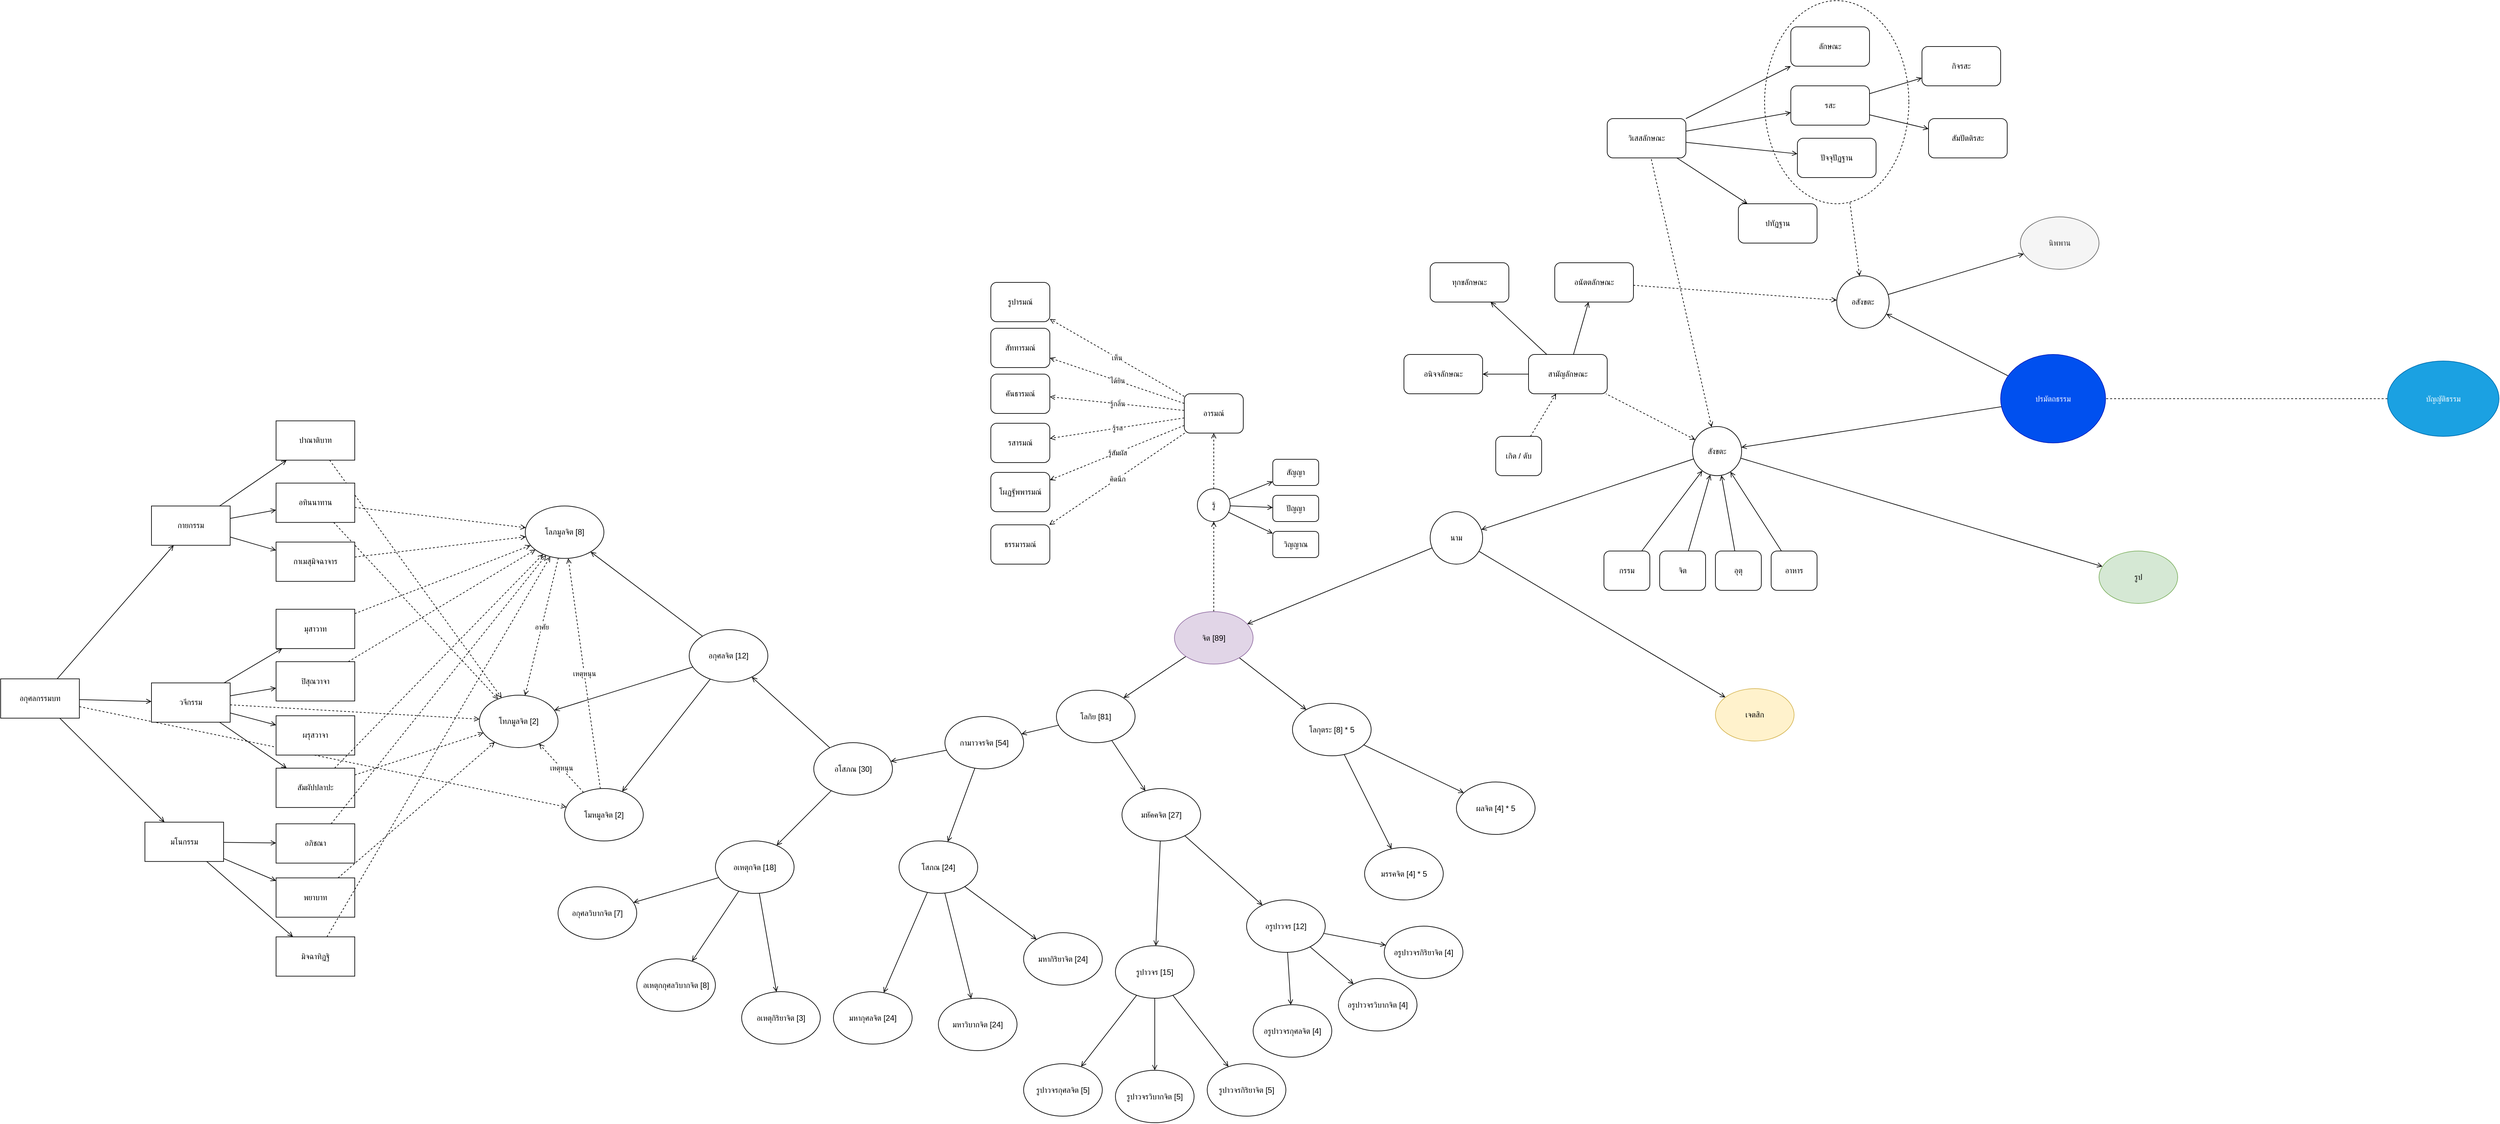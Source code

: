 <mxfile version="16.2.6" type="github">
  <diagram id="NXEd3F06SdvpRlzZAtwD" name="Page-1">
    <mxGraphModel dx="4598" dy="1574" grid="1" gridSize="10" guides="1" tooltips="1" connect="1" arrows="1" fold="1" page="1" pageScale="1" pageWidth="1100" pageHeight="850" math="0" shadow="0">
      <root>
        <mxCell id="0" />
        <mxCell id="1" parent="0" />
        <mxCell id="BVzkEmnIKLTDEYWlBooW-53" style="rounded=0;orthogonalLoop=1;jettySize=auto;html=1;startArrow=none;startFill=0;endArrow=open;endFill=0;" parent="1" source="BVzkEmnIKLTDEYWlBooW-47" target="BVzkEmnIKLTDEYWlBooW-87" edge="1">
          <mxGeometry relative="1" as="geometry" />
        </mxCell>
        <mxCell id="BVzkEmnIKLTDEYWlBooW-57" style="edgeStyle=none;rounded=0;orthogonalLoop=1;jettySize=auto;html=1;startArrow=none;startFill=0;endArrow=open;endFill=0;" parent="1" source="BVzkEmnIKLTDEYWlBooW-47" target="BVzkEmnIKLTDEYWlBooW-95" edge="1">
          <mxGeometry relative="1" as="geometry" />
        </mxCell>
        <mxCell id="BVzkEmnIKLTDEYWlBooW-47" value="ปรมัตถธรรม" style="ellipse;whiteSpace=wrap;html=1;fillColor=#0050ef;fontColor=#ffffff;strokeColor=#001DBC;" parent="1" vertex="1">
          <mxGeometry x="780" y="350" width="160" height="135" as="geometry" />
        </mxCell>
        <mxCell id="BVzkEmnIKLTDEYWlBooW-49" style="rounded=0;orthogonalLoop=1;jettySize=auto;html=1;startArrow=none;startFill=0;endArrow=none;endFill=0;dashed=1;" parent="1" source="BVzkEmnIKLTDEYWlBooW-48" target="BVzkEmnIKLTDEYWlBooW-47" edge="1">
          <mxGeometry relative="1" as="geometry" />
        </mxCell>
        <mxCell id="BVzkEmnIKLTDEYWlBooW-48" value="&lt;span&gt;บัญญัติธรรม&lt;/span&gt;" style="ellipse;whiteSpace=wrap;html=1;fillColor=#1ba1e2;fontColor=#ffffff;strokeColor=#006EAF;" parent="1" vertex="1">
          <mxGeometry x="1370" y="360" width="170" height="115" as="geometry" />
        </mxCell>
        <mxCell id="BVzkEmnIKLTDEYWlBooW-70" style="edgeStyle=none;rounded=0;orthogonalLoop=1;jettySize=auto;html=1;startArrow=open;startFill=0;endArrow=none;endFill=0;" parent="1" source="BVzkEmnIKLTDEYWlBooW-98" target="BVzkEmnIKLTDEYWlBooW-87" edge="1">
          <mxGeometry relative="1" as="geometry" />
        </mxCell>
        <mxCell id="BVzkEmnIKLTDEYWlBooW-103" style="edgeStyle=none;rounded=0;orthogonalLoop=1;jettySize=auto;html=1;startArrow=none;startFill=0;endArrow=open;endFill=0;" parent="1" source="BVzkEmnIKLTDEYWlBooW-50" target="BVzkEmnIKLTDEYWlBooW-101" edge="1">
          <mxGeometry relative="1" as="geometry" />
        </mxCell>
        <mxCell id="BVzkEmnIKLTDEYWlBooW-104" style="edgeStyle=none;rounded=0;orthogonalLoop=1;jettySize=auto;html=1;startArrow=none;startFill=0;endArrow=open;endFill=0;" parent="1" source="BVzkEmnIKLTDEYWlBooW-50" target="BVzkEmnIKLTDEYWlBooW-102" edge="1">
          <mxGeometry relative="1" as="geometry" />
        </mxCell>
        <mxCell id="BVzkEmnIKLTDEYWlBooW-166" value="" style="edgeStyle=none;rounded=0;orthogonalLoop=1;jettySize=auto;html=1;dashed=1;startArrow=none;startFill=0;endArrow=open;endFill=0;" parent="1" source="BVzkEmnIKLTDEYWlBooW-50" target="BVzkEmnIKLTDEYWlBooW-184" edge="1">
          <mxGeometry relative="1" as="geometry" />
        </mxCell>
        <mxCell id="BVzkEmnIKLTDEYWlBooW-50" value="จิต [89]" style="ellipse;whiteSpace=wrap;html=1;fillColor=#e1d5e7;strokeColor=#9673a6;" parent="1" vertex="1">
          <mxGeometry x="-480" y="742.55" width="120" height="80" as="geometry" />
        </mxCell>
        <mxCell id="BVzkEmnIKLTDEYWlBooW-71" style="edgeStyle=none;rounded=0;orthogonalLoop=1;jettySize=auto;html=1;startArrow=open;startFill=0;endArrow=none;endFill=0;" parent="1" source="BVzkEmnIKLTDEYWlBooW-51" target="BVzkEmnIKLTDEYWlBooW-98" edge="1">
          <mxGeometry relative="1" as="geometry" />
        </mxCell>
        <mxCell id="BVzkEmnIKLTDEYWlBooW-51" value="เจตสิก" style="ellipse;whiteSpace=wrap;html=1;fillColor=#fff2cc;strokeColor=#d6b656;" parent="1" vertex="1">
          <mxGeometry x="345" y="860" width="120" height="80" as="geometry" />
        </mxCell>
        <mxCell id="BVzkEmnIKLTDEYWlBooW-72" style="edgeStyle=none;rounded=0;orthogonalLoop=1;jettySize=auto;html=1;startArrow=open;startFill=0;endArrow=none;endFill=0;" parent="1" source="BVzkEmnIKLTDEYWlBooW-52" target="BVzkEmnIKLTDEYWlBooW-87" edge="1">
          <mxGeometry relative="1" as="geometry" />
        </mxCell>
        <mxCell id="BVzkEmnIKLTDEYWlBooW-52" value="รูป" style="ellipse;whiteSpace=wrap;html=1;fillColor=#d5e8d4;strokeColor=#82b366;" parent="1" vertex="1">
          <mxGeometry x="930" y="650" width="120" height="80" as="geometry" />
        </mxCell>
        <mxCell id="BVzkEmnIKLTDEYWlBooW-94" style="edgeStyle=none;rounded=0;orthogonalLoop=1;jettySize=auto;html=1;startArrow=open;startFill=0;endArrow=none;endFill=0;" parent="1" source="BVzkEmnIKLTDEYWlBooW-56" target="BVzkEmnIKLTDEYWlBooW-95" edge="1">
          <mxGeometry relative="1" as="geometry" />
        </mxCell>
        <mxCell id="BVzkEmnIKLTDEYWlBooW-56" value="นิพพาน" style="ellipse;whiteSpace=wrap;html=1;fillColor=#f5f5f5;fontColor=#333333;strokeColor=#666666;" parent="1" vertex="1">
          <mxGeometry x="810" y="140" width="120" height="80" as="geometry" />
        </mxCell>
        <mxCell id="BVzkEmnIKLTDEYWlBooW-62" style="edgeStyle=none;rounded=0;orthogonalLoop=1;jettySize=auto;html=1;startArrow=none;startFill=0;endArrow=open;endFill=0;" parent="1" source="BVzkEmnIKLTDEYWlBooW-58" target="BVzkEmnIKLTDEYWlBooW-60" edge="1">
          <mxGeometry relative="1" as="geometry" />
        </mxCell>
        <mxCell id="BVzkEmnIKLTDEYWlBooW-63" style="edgeStyle=none;rounded=0;orthogonalLoop=1;jettySize=auto;html=1;startArrow=none;startFill=0;endArrow=open;endFill=0;" parent="1" source="BVzkEmnIKLTDEYWlBooW-58" target="BVzkEmnIKLTDEYWlBooW-59" edge="1">
          <mxGeometry relative="1" as="geometry" />
        </mxCell>
        <mxCell id="BVzkEmnIKLTDEYWlBooW-64" style="edgeStyle=none;rounded=0;orthogonalLoop=1;jettySize=auto;html=1;startArrow=none;startFill=0;endArrow=open;endFill=0;" parent="1" source="BVzkEmnIKLTDEYWlBooW-58" target="BVzkEmnIKLTDEYWlBooW-61" edge="1">
          <mxGeometry relative="1" as="geometry" />
        </mxCell>
        <mxCell id="BVzkEmnIKLTDEYWlBooW-58" value="สามัญลักษณะ" style="rounded=1;whiteSpace=wrap;html=1;" parent="1" vertex="1">
          <mxGeometry x="60" y="350" width="120" height="60" as="geometry" />
        </mxCell>
        <mxCell id="BVzkEmnIKLTDEYWlBooW-59" value="อนิจจลักษณะ" style="rounded=1;whiteSpace=wrap;html=1;" parent="1" vertex="1">
          <mxGeometry x="-130" y="350" width="120" height="60" as="geometry" />
        </mxCell>
        <mxCell id="BVzkEmnIKLTDEYWlBooW-60" value="ทุกขลักษณะ" style="rounded=1;whiteSpace=wrap;html=1;" parent="1" vertex="1">
          <mxGeometry x="-90" y="210" width="120" height="60" as="geometry" />
        </mxCell>
        <mxCell id="BVzkEmnIKLTDEYWlBooW-61" value="อนัตตลักษณะ" style="rounded=1;whiteSpace=wrap;html=1;" parent="1" vertex="1">
          <mxGeometry x="100" y="210" width="120" height="60" as="geometry" />
        </mxCell>
        <mxCell id="BVzkEmnIKLTDEYWlBooW-76" style="edgeStyle=none;rounded=0;orthogonalLoop=1;jettySize=auto;html=1;startArrow=none;startFill=0;endArrow=open;endFill=0;" parent="1" source="BVzkEmnIKLTDEYWlBooW-74" target="BVzkEmnIKLTDEYWlBooW-75" edge="1">
          <mxGeometry relative="1" as="geometry" />
        </mxCell>
        <mxCell id="BVzkEmnIKLTDEYWlBooW-78" style="edgeStyle=none;rounded=0;orthogonalLoop=1;jettySize=auto;html=1;startArrow=none;startFill=0;endArrow=open;endFill=0;" parent="1" source="BVzkEmnIKLTDEYWlBooW-74" target="BVzkEmnIKLTDEYWlBooW-77" edge="1">
          <mxGeometry relative="1" as="geometry" />
        </mxCell>
        <mxCell id="BVzkEmnIKLTDEYWlBooW-84" style="edgeStyle=none;rounded=0;orthogonalLoop=1;jettySize=auto;html=1;startArrow=none;startFill=0;endArrow=open;endFill=0;" parent="1" source="BVzkEmnIKLTDEYWlBooW-74" target="BVzkEmnIKLTDEYWlBooW-83" edge="1">
          <mxGeometry relative="1" as="geometry" />
        </mxCell>
        <mxCell id="BVzkEmnIKLTDEYWlBooW-86" style="edgeStyle=none;rounded=0;orthogonalLoop=1;jettySize=auto;html=1;startArrow=none;startFill=0;endArrow=open;endFill=0;" parent="1" source="BVzkEmnIKLTDEYWlBooW-74" target="BVzkEmnIKLTDEYWlBooW-85" edge="1">
          <mxGeometry relative="1" as="geometry" />
        </mxCell>
        <mxCell id="BVzkEmnIKLTDEYWlBooW-74" value="วิเสสลักษณะ" style="rounded=1;whiteSpace=wrap;html=1;" parent="1" vertex="1">
          <mxGeometry x="180" y="-10" width="120" height="60" as="geometry" />
        </mxCell>
        <mxCell id="BVzkEmnIKLTDEYWlBooW-75" value="ลักษณะ" style="rounded=1;whiteSpace=wrap;html=1;" parent="1" vertex="1">
          <mxGeometry x="460" y="-150" width="120" height="60" as="geometry" />
        </mxCell>
        <mxCell id="BVzkEmnIKLTDEYWlBooW-80" style="edgeStyle=none;rounded=0;orthogonalLoop=1;jettySize=auto;html=1;startArrow=none;startFill=0;endArrow=open;endFill=0;" parent="1" source="BVzkEmnIKLTDEYWlBooW-77" target="BVzkEmnIKLTDEYWlBooW-79" edge="1">
          <mxGeometry relative="1" as="geometry" />
        </mxCell>
        <mxCell id="BVzkEmnIKLTDEYWlBooW-82" style="edgeStyle=none;rounded=0;orthogonalLoop=1;jettySize=auto;html=1;startArrow=none;startFill=0;endArrow=open;endFill=0;" parent="1" source="BVzkEmnIKLTDEYWlBooW-77" target="BVzkEmnIKLTDEYWlBooW-81" edge="1">
          <mxGeometry relative="1" as="geometry" />
        </mxCell>
        <mxCell id="BVzkEmnIKLTDEYWlBooW-77" value="รสะ" style="rounded=1;whiteSpace=wrap;html=1;" parent="1" vertex="1">
          <mxGeometry x="460" y="-60" width="120" height="60" as="geometry" />
        </mxCell>
        <mxCell id="BVzkEmnIKLTDEYWlBooW-79" value="กิจรสะ" style="rounded=1;whiteSpace=wrap;html=1;" parent="1" vertex="1">
          <mxGeometry x="660" y="-120" width="120" height="60" as="geometry" />
        </mxCell>
        <mxCell id="BVzkEmnIKLTDEYWlBooW-81" value="สัมปัตติรสะ" style="rounded=1;whiteSpace=wrap;html=1;" parent="1" vertex="1">
          <mxGeometry x="670" y="-10" width="120" height="60" as="geometry" />
        </mxCell>
        <mxCell id="BVzkEmnIKLTDEYWlBooW-83" value="ปัจจุปัฏฐาน" style="rounded=1;whiteSpace=wrap;html=1;" parent="1" vertex="1">
          <mxGeometry x="470" y="20" width="120" height="60" as="geometry" />
        </mxCell>
        <mxCell id="BVzkEmnIKLTDEYWlBooW-85" value="ปทัฏฐาน" style="rounded=1;whiteSpace=wrap;html=1;" parent="1" vertex="1">
          <mxGeometry x="380" y="120" width="120" height="60" as="geometry" />
        </mxCell>
        <mxCell id="BVzkEmnIKLTDEYWlBooW-88" style="edgeStyle=none;rounded=0;orthogonalLoop=1;jettySize=auto;html=1;startArrow=open;startFill=0;endArrow=none;endFill=0;dashed=1;" parent="1" source="BVzkEmnIKLTDEYWlBooW-87" target="BVzkEmnIKLTDEYWlBooW-58" edge="1">
          <mxGeometry relative="1" as="geometry" />
        </mxCell>
        <mxCell id="BVzkEmnIKLTDEYWlBooW-89" style="edgeStyle=none;rounded=0;orthogonalLoop=1;jettySize=auto;html=1;dashed=1;startArrow=open;startFill=0;endArrow=none;endFill=0;" parent="1" source="BVzkEmnIKLTDEYWlBooW-87" target="BVzkEmnIKLTDEYWlBooW-74" edge="1">
          <mxGeometry relative="1" as="geometry" />
        </mxCell>
        <mxCell id="BVzkEmnIKLTDEYWlBooW-87" value="สังขตะ" style="ellipse;whiteSpace=wrap;html=1;aspect=fixed;" parent="1" vertex="1">
          <mxGeometry x="310" y="460" width="75" height="75" as="geometry" />
        </mxCell>
        <mxCell id="BVzkEmnIKLTDEYWlBooW-93" value="" style="ellipse;whiteSpace=wrap;html=1;fillColor=none;dashed=1;" parent="1" vertex="1">
          <mxGeometry x="420" y="-190" width="220" height="310" as="geometry" />
        </mxCell>
        <mxCell id="BVzkEmnIKLTDEYWlBooW-96" style="edgeStyle=none;rounded=0;orthogonalLoop=1;jettySize=auto;html=1;dashed=1;startArrow=open;startFill=0;endArrow=none;endFill=0;" parent="1" source="BVzkEmnIKLTDEYWlBooW-95" target="BVzkEmnIKLTDEYWlBooW-93" edge="1">
          <mxGeometry relative="1" as="geometry" />
        </mxCell>
        <mxCell id="BVzkEmnIKLTDEYWlBooW-97" style="edgeStyle=none;rounded=0;orthogonalLoop=1;jettySize=auto;html=1;dashed=1;startArrow=open;startFill=0;endArrow=none;endFill=0;" parent="1" source="BVzkEmnIKLTDEYWlBooW-95" target="BVzkEmnIKLTDEYWlBooW-61" edge="1">
          <mxGeometry relative="1" as="geometry" />
        </mxCell>
        <mxCell id="BVzkEmnIKLTDEYWlBooW-95" value="อสังขตะ" style="ellipse;whiteSpace=wrap;html=1;aspect=fixed;" parent="1" vertex="1">
          <mxGeometry x="530" y="230" width="80" height="80" as="geometry" />
        </mxCell>
        <mxCell id="BVzkEmnIKLTDEYWlBooW-100" style="edgeStyle=none;rounded=0;orthogonalLoop=1;jettySize=auto;html=1;startArrow=none;startFill=0;endArrow=open;endFill=0;" parent="1" source="BVzkEmnIKLTDEYWlBooW-98" target="BVzkEmnIKLTDEYWlBooW-50" edge="1">
          <mxGeometry relative="1" as="geometry">
            <mxPoint x="-213.108" y="709.996" as="sourcePoint" />
          </mxGeometry>
        </mxCell>
        <mxCell id="BVzkEmnIKLTDEYWlBooW-98" value="นาม" style="ellipse;whiteSpace=wrap;html=1;aspect=fixed;fillColor=none;" parent="1" vertex="1">
          <mxGeometry x="-90" y="590" width="80" height="80" as="geometry" />
        </mxCell>
        <mxCell id="BVzkEmnIKLTDEYWlBooW-107" style="edgeStyle=none;rounded=0;orthogonalLoop=1;jettySize=auto;html=1;startArrow=none;startFill=0;endArrow=open;endFill=0;" parent="1" source="BVzkEmnIKLTDEYWlBooW-101" target="BVzkEmnIKLTDEYWlBooW-105" edge="1">
          <mxGeometry relative="1" as="geometry" />
        </mxCell>
        <mxCell id="BVzkEmnIKLTDEYWlBooW-108" style="edgeStyle=none;rounded=0;orthogonalLoop=1;jettySize=auto;html=1;startArrow=none;startFill=0;endArrow=open;endFill=0;" parent="1" source="BVzkEmnIKLTDEYWlBooW-101" target="BVzkEmnIKLTDEYWlBooW-106" edge="1">
          <mxGeometry relative="1" as="geometry" />
        </mxCell>
        <mxCell id="BVzkEmnIKLTDEYWlBooW-101" value="โลกิย [81]" style="ellipse;whiteSpace=wrap;html=1;" parent="1" vertex="1">
          <mxGeometry x="-660" y="862.55" width="120" height="80" as="geometry" />
        </mxCell>
        <mxCell id="BVzkEmnIKLTDEYWlBooW-111" style="edgeStyle=none;rounded=0;orthogonalLoop=1;jettySize=auto;html=1;startArrow=none;startFill=0;endArrow=open;endFill=0;" parent="1" source="BVzkEmnIKLTDEYWlBooW-102" target="BVzkEmnIKLTDEYWlBooW-109" edge="1">
          <mxGeometry relative="1" as="geometry" />
        </mxCell>
        <mxCell id="BVzkEmnIKLTDEYWlBooW-112" style="edgeStyle=none;rounded=0;orthogonalLoop=1;jettySize=auto;html=1;startArrow=none;startFill=0;endArrow=open;endFill=0;" parent="1" source="BVzkEmnIKLTDEYWlBooW-102" target="BVzkEmnIKLTDEYWlBooW-110" edge="1">
          <mxGeometry relative="1" as="geometry" />
        </mxCell>
        <mxCell id="BVzkEmnIKLTDEYWlBooW-102" value="โลกุตระ [8] * 5" style="ellipse;whiteSpace=wrap;html=1;" parent="1" vertex="1">
          <mxGeometry x="-300" y="882.55" width="120" height="80" as="geometry" />
        </mxCell>
        <mxCell id="BVzkEmnIKLTDEYWlBooW-115" style="edgeStyle=none;rounded=0;orthogonalLoop=1;jettySize=auto;html=1;startArrow=none;startFill=0;endArrow=open;endFill=0;" parent="1" source="BVzkEmnIKLTDEYWlBooW-105" target="BVzkEmnIKLTDEYWlBooW-113" edge="1">
          <mxGeometry relative="1" as="geometry" />
        </mxCell>
        <mxCell id="BVzkEmnIKLTDEYWlBooW-116" style="edgeStyle=none;rounded=0;orthogonalLoop=1;jettySize=auto;html=1;startArrow=none;startFill=0;endArrow=open;endFill=0;" parent="1" source="BVzkEmnIKLTDEYWlBooW-105" target="BVzkEmnIKLTDEYWlBooW-114" edge="1">
          <mxGeometry relative="1" as="geometry" />
        </mxCell>
        <mxCell id="BVzkEmnIKLTDEYWlBooW-105" value="กามาวจรจิต [54]" style="ellipse;whiteSpace=wrap;html=1;" parent="1" vertex="1">
          <mxGeometry x="-830" y="902.55" width="120" height="80" as="geometry" />
        </mxCell>
        <mxCell id="BVzkEmnIKLTDEYWlBooW-119" style="edgeStyle=none;rounded=0;orthogonalLoop=1;jettySize=auto;html=1;startArrow=none;startFill=0;endArrow=open;endFill=0;" parent="1" source="BVzkEmnIKLTDEYWlBooW-106" target="BVzkEmnIKLTDEYWlBooW-117" edge="1">
          <mxGeometry relative="1" as="geometry" />
        </mxCell>
        <mxCell id="BVzkEmnIKLTDEYWlBooW-120" style="edgeStyle=none;rounded=0;orthogonalLoop=1;jettySize=auto;html=1;startArrow=none;startFill=0;endArrow=open;endFill=0;" parent="1" source="BVzkEmnIKLTDEYWlBooW-106" target="BVzkEmnIKLTDEYWlBooW-118" edge="1">
          <mxGeometry relative="1" as="geometry" />
        </mxCell>
        <mxCell id="BVzkEmnIKLTDEYWlBooW-106" value="มหัคคจิต [27]" style="ellipse;whiteSpace=wrap;html=1;" parent="1" vertex="1">
          <mxGeometry x="-560" y="1012.55" width="120" height="80" as="geometry" />
        </mxCell>
        <mxCell id="BVzkEmnIKLTDEYWlBooW-109" value="มรรคจิต [4] * 5" style="ellipse;whiteSpace=wrap;html=1;" parent="1" vertex="1">
          <mxGeometry x="-190" y="1102.55" width="120" height="80" as="geometry" />
        </mxCell>
        <mxCell id="BVzkEmnIKLTDEYWlBooW-110" value="ผลจิต [4] * 5" style="ellipse;whiteSpace=wrap;html=1;" parent="1" vertex="1">
          <mxGeometry x="-50" y="1002.55" width="120" height="80" as="geometry" />
        </mxCell>
        <mxCell id="BVzkEmnIKLTDEYWlBooW-123" style="edgeStyle=none;rounded=0;orthogonalLoop=1;jettySize=auto;html=1;startArrow=none;startFill=0;endArrow=open;endFill=0;" parent="1" source="BVzkEmnIKLTDEYWlBooW-113" target="BVzkEmnIKLTDEYWlBooW-121" edge="1">
          <mxGeometry relative="1" as="geometry" />
        </mxCell>
        <mxCell id="BVzkEmnIKLTDEYWlBooW-124" style="edgeStyle=none;rounded=0;orthogonalLoop=1;jettySize=auto;html=1;startArrow=none;startFill=0;endArrow=open;endFill=0;" parent="1" source="BVzkEmnIKLTDEYWlBooW-113" target="BVzkEmnIKLTDEYWlBooW-122" edge="1">
          <mxGeometry relative="1" as="geometry" />
        </mxCell>
        <mxCell id="BVzkEmnIKLTDEYWlBooW-113" value="อโสภณ [30]" style="ellipse;whiteSpace=wrap;html=1;" parent="1" vertex="1">
          <mxGeometry x="-1030" y="942.55" width="120" height="80" as="geometry" />
        </mxCell>
        <mxCell id="BVzkEmnIKLTDEYWlBooW-140" style="edgeStyle=none;rounded=0;orthogonalLoop=1;jettySize=auto;html=1;startArrow=none;startFill=0;endArrow=open;endFill=0;" parent="1" source="BVzkEmnIKLTDEYWlBooW-114" target="BVzkEmnIKLTDEYWlBooW-137" edge="1">
          <mxGeometry relative="1" as="geometry" />
        </mxCell>
        <mxCell id="BVzkEmnIKLTDEYWlBooW-141" style="edgeStyle=none;rounded=0;orthogonalLoop=1;jettySize=auto;html=1;startArrow=none;startFill=0;endArrow=open;endFill=0;" parent="1" source="BVzkEmnIKLTDEYWlBooW-114" target="BVzkEmnIKLTDEYWlBooW-138" edge="1">
          <mxGeometry relative="1" as="geometry" />
        </mxCell>
        <mxCell id="BVzkEmnIKLTDEYWlBooW-142" style="edgeStyle=none;rounded=0;orthogonalLoop=1;jettySize=auto;html=1;startArrow=none;startFill=0;endArrow=open;endFill=0;" parent="1" source="BVzkEmnIKLTDEYWlBooW-114" target="BVzkEmnIKLTDEYWlBooW-139" edge="1">
          <mxGeometry relative="1" as="geometry" />
        </mxCell>
        <mxCell id="BVzkEmnIKLTDEYWlBooW-114" value="โสภณ [24]" style="ellipse;whiteSpace=wrap;html=1;" parent="1" vertex="1">
          <mxGeometry x="-900" y="1092.55" width="120" height="80" as="geometry" />
        </mxCell>
        <mxCell id="BVzkEmnIKLTDEYWlBooW-146" style="edgeStyle=none;rounded=0;orthogonalLoop=1;jettySize=auto;html=1;startArrow=none;startFill=0;endArrow=open;endFill=0;" parent="1" source="BVzkEmnIKLTDEYWlBooW-117" target="BVzkEmnIKLTDEYWlBooW-143" edge="1">
          <mxGeometry relative="1" as="geometry" />
        </mxCell>
        <mxCell id="BVzkEmnIKLTDEYWlBooW-147" style="edgeStyle=none;rounded=0;orthogonalLoop=1;jettySize=auto;html=1;startArrow=none;startFill=0;endArrow=open;endFill=0;" parent="1" source="BVzkEmnIKLTDEYWlBooW-117" target="BVzkEmnIKLTDEYWlBooW-144" edge="1">
          <mxGeometry relative="1" as="geometry" />
        </mxCell>
        <mxCell id="BVzkEmnIKLTDEYWlBooW-148" style="edgeStyle=none;rounded=0;orthogonalLoop=1;jettySize=auto;html=1;startArrow=none;startFill=0;endArrow=open;endFill=0;" parent="1" source="BVzkEmnIKLTDEYWlBooW-117" target="BVzkEmnIKLTDEYWlBooW-145" edge="1">
          <mxGeometry relative="1" as="geometry" />
        </mxCell>
        <mxCell id="BVzkEmnIKLTDEYWlBooW-117" value="รูปาวจร [15]" style="ellipse;whiteSpace=wrap;html=1;" parent="1" vertex="1">
          <mxGeometry x="-570" y="1252.55" width="120" height="80" as="geometry" />
        </mxCell>
        <mxCell id="BVzkEmnIKLTDEYWlBooW-152" style="edgeStyle=none;rounded=0;orthogonalLoop=1;jettySize=auto;html=1;startArrow=none;startFill=0;endArrow=open;endFill=0;" parent="1" source="BVzkEmnIKLTDEYWlBooW-118" target="BVzkEmnIKLTDEYWlBooW-149" edge="1">
          <mxGeometry relative="1" as="geometry" />
        </mxCell>
        <mxCell id="BVzkEmnIKLTDEYWlBooW-153" style="edgeStyle=none;rounded=0;orthogonalLoop=1;jettySize=auto;html=1;startArrow=none;startFill=0;endArrow=open;endFill=0;" parent="1" source="BVzkEmnIKLTDEYWlBooW-118" target="BVzkEmnIKLTDEYWlBooW-150" edge="1">
          <mxGeometry relative="1" as="geometry" />
        </mxCell>
        <mxCell id="BVzkEmnIKLTDEYWlBooW-154" style="edgeStyle=none;rounded=0;orthogonalLoop=1;jettySize=auto;html=1;startArrow=none;startFill=0;endArrow=open;endFill=0;" parent="1" source="BVzkEmnIKLTDEYWlBooW-118" target="BVzkEmnIKLTDEYWlBooW-151" edge="1">
          <mxGeometry relative="1" as="geometry" />
        </mxCell>
        <mxCell id="BVzkEmnIKLTDEYWlBooW-118" value="อรูปาวจร&amp;nbsp;[12]" style="ellipse;whiteSpace=wrap;html=1;" parent="1" vertex="1">
          <mxGeometry x="-370" y="1182.55" width="120" height="80" as="geometry" />
        </mxCell>
        <mxCell id="BVzkEmnIKLTDEYWlBooW-128" style="edgeStyle=none;rounded=0;orthogonalLoop=1;jettySize=auto;html=1;startArrow=none;startFill=0;endArrow=open;endFill=0;" parent="1" source="BVzkEmnIKLTDEYWlBooW-121" target="BVzkEmnIKLTDEYWlBooW-125" edge="1">
          <mxGeometry relative="1" as="geometry" />
        </mxCell>
        <mxCell id="BVzkEmnIKLTDEYWlBooW-129" style="edgeStyle=none;rounded=0;orthogonalLoop=1;jettySize=auto;html=1;startArrow=none;startFill=0;endArrow=open;endFill=0;" parent="1" source="BVzkEmnIKLTDEYWlBooW-121" target="BVzkEmnIKLTDEYWlBooW-126" edge="1">
          <mxGeometry relative="1" as="geometry" />
        </mxCell>
        <mxCell id="BVzkEmnIKLTDEYWlBooW-130" style="edgeStyle=none;rounded=0;orthogonalLoop=1;jettySize=auto;html=1;startArrow=none;startFill=0;endArrow=open;endFill=0;" parent="1" source="BVzkEmnIKLTDEYWlBooW-121" target="BVzkEmnIKLTDEYWlBooW-127" edge="1">
          <mxGeometry relative="1" as="geometry" />
        </mxCell>
        <mxCell id="BVzkEmnIKLTDEYWlBooW-121" value="อกุศลจิต [12]" style="ellipse;whiteSpace=wrap;html=1;" parent="1" vertex="1">
          <mxGeometry x="-1220" y="770" width="120" height="80" as="geometry" />
        </mxCell>
        <mxCell id="BVzkEmnIKLTDEYWlBooW-134" style="edgeStyle=none;rounded=0;orthogonalLoop=1;jettySize=auto;html=1;startArrow=none;startFill=0;endArrow=open;endFill=0;" parent="1" source="BVzkEmnIKLTDEYWlBooW-122" target="BVzkEmnIKLTDEYWlBooW-131" edge="1">
          <mxGeometry relative="1" as="geometry" />
        </mxCell>
        <mxCell id="BVzkEmnIKLTDEYWlBooW-135" style="edgeStyle=none;rounded=0;orthogonalLoop=1;jettySize=auto;html=1;startArrow=none;startFill=0;endArrow=open;endFill=0;" parent="1" source="BVzkEmnIKLTDEYWlBooW-122" target="BVzkEmnIKLTDEYWlBooW-132" edge="1">
          <mxGeometry relative="1" as="geometry" />
        </mxCell>
        <mxCell id="BVzkEmnIKLTDEYWlBooW-136" style="edgeStyle=none;rounded=0;orthogonalLoop=1;jettySize=auto;html=1;startArrow=none;startFill=0;endArrow=open;endFill=0;" parent="1" source="BVzkEmnIKLTDEYWlBooW-122" target="BVzkEmnIKLTDEYWlBooW-133" edge="1">
          <mxGeometry relative="1" as="geometry" />
        </mxCell>
        <mxCell id="BVzkEmnIKLTDEYWlBooW-122" value="อเหตุกจิต [18]" style="ellipse;whiteSpace=wrap;html=1;" parent="1" vertex="1">
          <mxGeometry x="-1180" y="1092.55" width="120" height="80" as="geometry" />
        </mxCell>
        <mxCell id="h1NaqsDrYSR_8HOJMe1u-3" value="อาศัย" style="edgeStyle=none;rounded=0;orthogonalLoop=1;jettySize=auto;html=1;dashed=1;endArrow=open;endFill=0;" edge="1" parent="1" source="BVzkEmnIKLTDEYWlBooW-125" target="BVzkEmnIKLTDEYWlBooW-126">
          <mxGeometry relative="1" as="geometry" />
        </mxCell>
        <mxCell id="BVzkEmnIKLTDEYWlBooW-125" value="โลภมูลจิต [8]" style="ellipse;whiteSpace=wrap;html=1;" parent="1" vertex="1">
          <mxGeometry x="-1470" y="581.27" width="120" height="80" as="geometry" />
        </mxCell>
        <mxCell id="BVzkEmnIKLTDEYWlBooW-126" value="โทภมูลจิต&amp;nbsp;[2]" style="ellipse;whiteSpace=wrap;html=1;" parent="1" vertex="1">
          <mxGeometry x="-1540" y="870" width="120" height="80" as="geometry" />
        </mxCell>
        <mxCell id="h1NaqsDrYSR_8HOJMe1u-57" value="เหตุหนุน" style="edgeStyle=none;rounded=0;orthogonalLoop=1;jettySize=auto;html=1;dashed=1;endArrow=open;endFill=0;" edge="1" parent="1" source="BVzkEmnIKLTDEYWlBooW-127" target="BVzkEmnIKLTDEYWlBooW-126">
          <mxGeometry relative="1" as="geometry" />
        </mxCell>
        <mxCell id="h1NaqsDrYSR_8HOJMe1u-58" value="เหตุหนุน" style="edgeStyle=none;rounded=0;orthogonalLoop=1;jettySize=auto;html=1;dashed=1;endArrow=open;endFill=0;" edge="1" parent="1" source="BVzkEmnIKLTDEYWlBooW-127" target="BVzkEmnIKLTDEYWlBooW-125">
          <mxGeometry relative="1" as="geometry" />
        </mxCell>
        <mxCell id="BVzkEmnIKLTDEYWlBooW-127" value="โมหมูลจิต [2]" style="ellipse;whiteSpace=wrap;html=1;" parent="1" vertex="1">
          <mxGeometry x="-1410" y="1012.55" width="120" height="80" as="geometry" />
        </mxCell>
        <mxCell id="BVzkEmnIKLTDEYWlBooW-131" value="อกุศลวิบากจิต [7]" style="ellipse;whiteSpace=wrap;html=1;" parent="1" vertex="1">
          <mxGeometry x="-1420" y="1162.55" width="120" height="80" as="geometry" />
        </mxCell>
        <mxCell id="BVzkEmnIKLTDEYWlBooW-132" value="อเหตุกกุศลวิบากจิต&amp;nbsp;[8]" style="ellipse;whiteSpace=wrap;html=1;" parent="1" vertex="1">
          <mxGeometry x="-1300" y="1272.55" width="120" height="80" as="geometry" />
        </mxCell>
        <mxCell id="BVzkEmnIKLTDEYWlBooW-133" value="อเหตุกิริยาจิต&amp;nbsp;[3]" style="ellipse;whiteSpace=wrap;html=1;" parent="1" vertex="1">
          <mxGeometry x="-1140" y="1322.55" width="120" height="80" as="geometry" />
        </mxCell>
        <mxCell id="BVzkEmnIKLTDEYWlBooW-137" value="มหากุศลจิต [24]" style="ellipse;whiteSpace=wrap;html=1;" parent="1" vertex="1">
          <mxGeometry x="-1000" y="1322.55" width="120" height="80" as="geometry" />
        </mxCell>
        <mxCell id="BVzkEmnIKLTDEYWlBooW-138" value="มหาวิบากจิต [24]" style="ellipse;whiteSpace=wrap;html=1;" parent="1" vertex="1">
          <mxGeometry x="-840" y="1332.55" width="120" height="80" as="geometry" />
        </mxCell>
        <mxCell id="BVzkEmnIKLTDEYWlBooW-139" value="มหากิริยาจิต [24]" style="ellipse;whiteSpace=wrap;html=1;" parent="1" vertex="1">
          <mxGeometry x="-710" y="1232.55" width="120" height="80" as="geometry" />
        </mxCell>
        <mxCell id="BVzkEmnIKLTDEYWlBooW-143" value="รูปาวจรกุศลจิต [5]" style="ellipse;whiteSpace=wrap;html=1;" parent="1" vertex="1">
          <mxGeometry x="-710" y="1432.55" width="120" height="80" as="geometry" />
        </mxCell>
        <mxCell id="BVzkEmnIKLTDEYWlBooW-144" value="รูปาวจรวิบากจิต [5]" style="ellipse;whiteSpace=wrap;html=1;" parent="1" vertex="1">
          <mxGeometry x="-570" y="1442.55" width="120" height="80" as="geometry" />
        </mxCell>
        <mxCell id="BVzkEmnIKLTDEYWlBooW-145" value="รูปาวจรกิริยาจิต [5]" style="ellipse;whiteSpace=wrap;html=1;" parent="1" vertex="1">
          <mxGeometry x="-430" y="1432.55" width="120" height="80" as="geometry" />
        </mxCell>
        <mxCell id="BVzkEmnIKLTDEYWlBooW-149" value="อรูปาวจรกุศลจิต [4]" style="ellipse;whiteSpace=wrap;html=1;" parent="1" vertex="1">
          <mxGeometry x="-360" y="1342.55" width="120" height="80" as="geometry" />
        </mxCell>
        <mxCell id="BVzkEmnIKLTDEYWlBooW-150" value="อรูปาวจรวิบากจิต&amp;nbsp;[4]" style="ellipse;whiteSpace=wrap;html=1;" parent="1" vertex="1">
          <mxGeometry x="-230" y="1302.55" width="120" height="80" as="geometry" />
        </mxCell>
        <mxCell id="BVzkEmnIKLTDEYWlBooW-151" value="อรูปาวจรกิริยาจิต&amp;nbsp;[4]" style="ellipse;whiteSpace=wrap;html=1;" parent="1" vertex="1">
          <mxGeometry x="-160" y="1222.55" width="120" height="80" as="geometry" />
        </mxCell>
        <mxCell id="BVzkEmnIKLTDEYWlBooW-161" style="edgeStyle=none;rounded=0;orthogonalLoop=1;jettySize=auto;html=1;startArrow=none;startFill=0;endArrow=open;endFill=0;" parent="1" source="BVzkEmnIKLTDEYWlBooW-156" target="BVzkEmnIKLTDEYWlBooW-87" edge="1">
          <mxGeometry relative="1" as="geometry" />
        </mxCell>
        <mxCell id="BVzkEmnIKLTDEYWlBooW-156" value="กรรม" style="rounded=1;whiteSpace=wrap;html=1;fillColor=none;" parent="1" vertex="1">
          <mxGeometry x="175" y="650" width="70" height="60" as="geometry" />
        </mxCell>
        <mxCell id="BVzkEmnIKLTDEYWlBooW-162" style="edgeStyle=none;rounded=0;orthogonalLoop=1;jettySize=auto;html=1;startArrow=none;startFill=0;endArrow=open;endFill=0;" parent="1" source="BVzkEmnIKLTDEYWlBooW-157" target="BVzkEmnIKLTDEYWlBooW-87" edge="1">
          <mxGeometry relative="1" as="geometry" />
        </mxCell>
        <mxCell id="BVzkEmnIKLTDEYWlBooW-157" value="จิต" style="rounded=1;whiteSpace=wrap;html=1;fillColor=none;" parent="1" vertex="1">
          <mxGeometry x="260" y="650" width="70" height="60" as="geometry" />
        </mxCell>
        <mxCell id="BVzkEmnIKLTDEYWlBooW-163" style="edgeStyle=none;rounded=0;orthogonalLoop=1;jettySize=auto;html=1;startArrow=none;startFill=0;endArrow=open;endFill=0;" parent="1" source="BVzkEmnIKLTDEYWlBooW-159" target="BVzkEmnIKLTDEYWlBooW-87" edge="1">
          <mxGeometry relative="1" as="geometry" />
        </mxCell>
        <mxCell id="BVzkEmnIKLTDEYWlBooW-159" value="อุตุ" style="rounded=1;whiteSpace=wrap;html=1;fillColor=none;" parent="1" vertex="1">
          <mxGeometry x="345" y="650" width="70" height="60" as="geometry" />
        </mxCell>
        <mxCell id="BVzkEmnIKLTDEYWlBooW-164" style="edgeStyle=none;rounded=0;orthogonalLoop=1;jettySize=auto;html=1;startArrow=none;startFill=0;endArrow=open;endFill=0;" parent="1" source="BVzkEmnIKLTDEYWlBooW-160" target="BVzkEmnIKLTDEYWlBooW-87" edge="1">
          <mxGeometry relative="1" as="geometry" />
        </mxCell>
        <mxCell id="BVzkEmnIKLTDEYWlBooW-160" value="อาหาร" style="rounded=1;whiteSpace=wrap;html=1;fillColor=none;" parent="1" vertex="1">
          <mxGeometry x="430" y="650" width="70" height="60" as="geometry" />
        </mxCell>
        <mxCell id="BVzkEmnIKLTDEYWlBooW-174" value="เห็น" style="edgeStyle=none;rounded=0;orthogonalLoop=1;jettySize=auto;html=1;dashed=1;startArrow=none;startFill=0;endArrow=open;endFill=0;" parent="1" source="BVzkEmnIKLTDEYWlBooW-165" target="BVzkEmnIKLTDEYWlBooW-173" edge="1">
          <mxGeometry relative="1" as="geometry" />
        </mxCell>
        <mxCell id="BVzkEmnIKLTDEYWlBooW-175" value="ได้ยิน" style="edgeStyle=none;rounded=0;orthogonalLoop=1;jettySize=auto;html=1;dashed=1;startArrow=none;startFill=0;endArrow=open;endFill=0;" parent="1" source="BVzkEmnIKLTDEYWlBooW-165" target="BVzkEmnIKLTDEYWlBooW-171" edge="1">
          <mxGeometry relative="1" as="geometry" />
        </mxCell>
        <mxCell id="BVzkEmnIKLTDEYWlBooW-176" value="รู้กลิ่น" style="edgeStyle=none;rounded=0;orthogonalLoop=1;jettySize=auto;html=1;dashed=1;startArrow=none;startFill=0;endArrow=open;endFill=0;" parent="1" source="BVzkEmnIKLTDEYWlBooW-165" target="BVzkEmnIKLTDEYWlBooW-170" edge="1">
          <mxGeometry relative="1" as="geometry" />
        </mxCell>
        <mxCell id="BVzkEmnIKLTDEYWlBooW-177" value="รู้รส" style="edgeStyle=none;rounded=0;orthogonalLoop=1;jettySize=auto;html=1;dashed=1;startArrow=none;startFill=0;endArrow=open;endFill=0;" parent="1" source="BVzkEmnIKLTDEYWlBooW-165" target="BVzkEmnIKLTDEYWlBooW-169" edge="1">
          <mxGeometry relative="1" as="geometry" />
        </mxCell>
        <mxCell id="BVzkEmnIKLTDEYWlBooW-178" value="รู้สัมผัส" style="edgeStyle=none;rounded=0;orthogonalLoop=1;jettySize=auto;html=1;dashed=1;startArrow=none;startFill=0;endArrow=open;endFill=0;" parent="1" source="BVzkEmnIKLTDEYWlBooW-165" target="BVzkEmnIKLTDEYWlBooW-168" edge="1">
          <mxGeometry relative="1" as="geometry" />
        </mxCell>
        <mxCell id="BVzkEmnIKLTDEYWlBooW-179" value="คิดนึก" style="edgeStyle=none;rounded=0;orthogonalLoop=1;jettySize=auto;html=1;dashed=1;startArrow=none;startFill=0;endArrow=open;endFill=0;" parent="1" source="BVzkEmnIKLTDEYWlBooW-165" target="BVzkEmnIKLTDEYWlBooW-167" edge="1">
          <mxGeometry relative="1" as="geometry" />
        </mxCell>
        <mxCell id="BVzkEmnIKLTDEYWlBooW-165" value="อารมณ์" style="rounded=1;whiteSpace=wrap;html=1;fillColor=none;" parent="1" vertex="1">
          <mxGeometry x="-465" y="410" width="90" height="60" as="geometry" />
        </mxCell>
        <mxCell id="BVzkEmnIKLTDEYWlBooW-167" value="ธรรมารมณ์" style="rounded=1;whiteSpace=wrap;html=1;fillColor=none;" parent="1" vertex="1">
          <mxGeometry x="-760" y="610" width="90" height="60" as="geometry" />
        </mxCell>
        <mxCell id="BVzkEmnIKLTDEYWlBooW-168" value="โผฏฐัพพารมณ์" style="rounded=1;whiteSpace=wrap;html=1;fillColor=none;" parent="1" vertex="1">
          <mxGeometry x="-760" y="530" width="90" height="60" as="geometry" />
        </mxCell>
        <mxCell id="BVzkEmnIKLTDEYWlBooW-169" value="รสารมณ์" style="rounded=1;whiteSpace=wrap;html=1;fillColor=none;" parent="1" vertex="1">
          <mxGeometry x="-760" y="455" width="90" height="60" as="geometry" />
        </mxCell>
        <mxCell id="BVzkEmnIKLTDEYWlBooW-170" value="คันธารมณ์" style="rounded=1;whiteSpace=wrap;html=1;fillColor=none;" parent="1" vertex="1">
          <mxGeometry x="-760" y="380" width="90" height="60" as="geometry" />
        </mxCell>
        <mxCell id="BVzkEmnIKLTDEYWlBooW-171" value="สัททารมณ์" style="rounded=1;whiteSpace=wrap;html=1;fillColor=none;" parent="1" vertex="1">
          <mxGeometry x="-760" y="310" width="90" height="60" as="geometry" />
        </mxCell>
        <mxCell id="BVzkEmnIKLTDEYWlBooW-173" value="รูปารมณ์" style="rounded=1;whiteSpace=wrap;html=1;fillColor=none;" parent="1" vertex="1">
          <mxGeometry x="-760" y="240" width="90" height="60" as="geometry" />
        </mxCell>
        <mxCell id="BVzkEmnIKLTDEYWlBooW-188" style="edgeStyle=none;rounded=0;orthogonalLoop=1;jettySize=auto;html=1;startArrow=open;startFill=0;endArrow=none;endFill=0;" parent="1" source="BVzkEmnIKLTDEYWlBooW-180" target="BVzkEmnIKLTDEYWlBooW-184" edge="1">
          <mxGeometry relative="1" as="geometry" />
        </mxCell>
        <mxCell id="BVzkEmnIKLTDEYWlBooW-180" value="สัญญา" style="rounded=1;whiteSpace=wrap;html=1;fillColor=none;" parent="1" vertex="1">
          <mxGeometry x="-330" y="510" width="70" height="40" as="geometry" />
        </mxCell>
        <mxCell id="BVzkEmnIKLTDEYWlBooW-192" style="edgeStyle=none;rounded=0;orthogonalLoop=1;jettySize=auto;html=1;startArrow=open;startFill=0;endArrow=none;endFill=0;" parent="1" source="BVzkEmnIKLTDEYWlBooW-181" target="BVzkEmnIKLTDEYWlBooW-184" edge="1">
          <mxGeometry relative="1" as="geometry" />
        </mxCell>
        <mxCell id="BVzkEmnIKLTDEYWlBooW-181" value="ปัญญา" style="rounded=1;whiteSpace=wrap;html=1;fillColor=none;" parent="1" vertex="1">
          <mxGeometry x="-330" y="565" width="70" height="40" as="geometry" />
        </mxCell>
        <mxCell id="BVzkEmnIKLTDEYWlBooW-193" style="edgeStyle=none;rounded=0;orthogonalLoop=1;jettySize=auto;html=1;startArrow=open;startFill=0;endArrow=none;endFill=0;" parent="1" source="BVzkEmnIKLTDEYWlBooW-182" target="BVzkEmnIKLTDEYWlBooW-184" edge="1">
          <mxGeometry relative="1" as="geometry" />
        </mxCell>
        <mxCell id="BVzkEmnIKLTDEYWlBooW-182" value="วิญญาณ" style="rounded=1;whiteSpace=wrap;html=1;fillColor=none;" parent="1" vertex="1">
          <mxGeometry x="-330" y="620" width="70" height="40" as="geometry" />
        </mxCell>
        <mxCell id="BVzkEmnIKLTDEYWlBooW-185" style="edgeStyle=none;rounded=0;orthogonalLoop=1;jettySize=auto;html=1;dashed=1;startArrow=none;startFill=0;endArrow=open;endFill=0;" parent="1" source="BVzkEmnIKLTDEYWlBooW-184" target="BVzkEmnIKLTDEYWlBooW-165" edge="1">
          <mxGeometry relative="1" as="geometry" />
        </mxCell>
        <mxCell id="BVzkEmnIKLTDEYWlBooW-184" value="รู้" style="ellipse;whiteSpace=wrap;html=1;aspect=fixed;fillColor=none;" parent="1" vertex="1">
          <mxGeometry x="-445" y="555" width="50" height="50" as="geometry" />
        </mxCell>
        <mxCell id="BVzkEmnIKLTDEYWlBooW-195" style="edgeStyle=none;rounded=0;orthogonalLoop=1;jettySize=auto;html=1;startArrow=none;startFill=0;endArrow=open;endFill=0;dashed=1;" parent="1" source="BVzkEmnIKLTDEYWlBooW-194" target="BVzkEmnIKLTDEYWlBooW-58" edge="1">
          <mxGeometry relative="1" as="geometry" />
        </mxCell>
        <mxCell id="BVzkEmnIKLTDEYWlBooW-194" value="เกิด / ดับ" style="rounded=1;whiteSpace=wrap;html=1;fillColor=none;" parent="1" vertex="1">
          <mxGeometry x="10" y="475" width="70" height="60" as="geometry" />
        </mxCell>
        <mxCell id="h1NaqsDrYSR_8HOJMe1u-10" style="edgeStyle=none;rounded=0;orthogonalLoop=1;jettySize=auto;html=1;endArrow=open;endFill=0;" edge="1" parent="1" source="h1NaqsDrYSR_8HOJMe1u-6" target="h1NaqsDrYSR_8HOJMe1u-7">
          <mxGeometry relative="1" as="geometry" />
        </mxCell>
        <mxCell id="h1NaqsDrYSR_8HOJMe1u-11" style="edgeStyle=none;rounded=0;orthogonalLoop=1;jettySize=auto;html=1;endArrow=open;endFill=0;" edge="1" parent="1" source="h1NaqsDrYSR_8HOJMe1u-6" target="h1NaqsDrYSR_8HOJMe1u-8">
          <mxGeometry relative="1" as="geometry" />
        </mxCell>
        <mxCell id="h1NaqsDrYSR_8HOJMe1u-12" style="edgeStyle=none;rounded=0;orthogonalLoop=1;jettySize=auto;html=1;endArrow=open;endFill=0;" edge="1" parent="1" source="h1NaqsDrYSR_8HOJMe1u-6" target="h1NaqsDrYSR_8HOJMe1u-9">
          <mxGeometry relative="1" as="geometry" />
        </mxCell>
        <mxCell id="h1NaqsDrYSR_8HOJMe1u-59" style="edgeStyle=none;rounded=0;orthogonalLoop=1;jettySize=auto;html=1;dashed=1;endArrow=open;endFill=0;" edge="1" parent="1" source="h1NaqsDrYSR_8HOJMe1u-6" target="BVzkEmnIKLTDEYWlBooW-127">
          <mxGeometry relative="1" as="geometry" />
        </mxCell>
        <mxCell id="h1NaqsDrYSR_8HOJMe1u-6" value="อกุศลกรรมบท" style="rounded=0;whiteSpace=wrap;html=1;" vertex="1" parent="1">
          <mxGeometry x="-2270" y="845.1" width="120" height="60" as="geometry" />
        </mxCell>
        <mxCell id="h1NaqsDrYSR_8HOJMe1u-16" style="edgeStyle=none;rounded=0;orthogonalLoop=1;jettySize=auto;html=1;endArrow=open;endFill=0;" edge="1" parent="1" source="h1NaqsDrYSR_8HOJMe1u-7" target="h1NaqsDrYSR_8HOJMe1u-13">
          <mxGeometry relative="1" as="geometry" />
        </mxCell>
        <mxCell id="h1NaqsDrYSR_8HOJMe1u-17" style="edgeStyle=none;rounded=0;orthogonalLoop=1;jettySize=auto;html=1;endArrow=open;endFill=0;" edge="1" parent="1" source="h1NaqsDrYSR_8HOJMe1u-7" target="h1NaqsDrYSR_8HOJMe1u-14">
          <mxGeometry relative="1" as="geometry" />
        </mxCell>
        <mxCell id="h1NaqsDrYSR_8HOJMe1u-18" style="edgeStyle=none;rounded=0;orthogonalLoop=1;jettySize=auto;html=1;endArrow=open;endFill=0;" edge="1" parent="1" source="h1NaqsDrYSR_8HOJMe1u-7" target="h1NaqsDrYSR_8HOJMe1u-15">
          <mxGeometry relative="1" as="geometry" />
        </mxCell>
        <mxCell id="h1NaqsDrYSR_8HOJMe1u-7" value="กายกรรม" style="rounded=0;whiteSpace=wrap;html=1;" vertex="1" parent="1">
          <mxGeometry x="-2040" y="581.27" width="120" height="60" as="geometry" />
        </mxCell>
        <mxCell id="h1NaqsDrYSR_8HOJMe1u-23" style="edgeStyle=none;rounded=0;orthogonalLoop=1;jettySize=auto;html=1;endArrow=open;endFill=0;" edge="1" parent="1" source="h1NaqsDrYSR_8HOJMe1u-8" target="h1NaqsDrYSR_8HOJMe1u-19">
          <mxGeometry relative="1" as="geometry" />
        </mxCell>
        <mxCell id="h1NaqsDrYSR_8HOJMe1u-24" style="edgeStyle=none;rounded=0;orthogonalLoop=1;jettySize=auto;html=1;endArrow=open;endFill=0;" edge="1" parent="1" source="h1NaqsDrYSR_8HOJMe1u-8" target="h1NaqsDrYSR_8HOJMe1u-20">
          <mxGeometry relative="1" as="geometry" />
        </mxCell>
        <mxCell id="h1NaqsDrYSR_8HOJMe1u-25" style="edgeStyle=none;rounded=0;orthogonalLoop=1;jettySize=auto;html=1;endArrow=open;endFill=0;" edge="1" parent="1" source="h1NaqsDrYSR_8HOJMe1u-8" target="h1NaqsDrYSR_8HOJMe1u-21">
          <mxGeometry relative="1" as="geometry" />
        </mxCell>
        <mxCell id="h1NaqsDrYSR_8HOJMe1u-26" style="edgeStyle=none;rounded=0;orthogonalLoop=1;jettySize=auto;html=1;endArrow=open;endFill=0;" edge="1" parent="1" source="h1NaqsDrYSR_8HOJMe1u-8" target="h1NaqsDrYSR_8HOJMe1u-22">
          <mxGeometry relative="1" as="geometry" />
        </mxCell>
        <mxCell id="h1NaqsDrYSR_8HOJMe1u-60" style="edgeStyle=none;rounded=0;orthogonalLoop=1;jettySize=auto;html=1;dashed=1;endArrow=open;endFill=0;" edge="1" parent="1" source="h1NaqsDrYSR_8HOJMe1u-8" target="BVzkEmnIKLTDEYWlBooW-126">
          <mxGeometry relative="1" as="geometry" />
        </mxCell>
        <mxCell id="h1NaqsDrYSR_8HOJMe1u-8" value="วจีกรรม" style="rounded=0;whiteSpace=wrap;html=1;" vertex="1" parent="1">
          <mxGeometry x="-2040" y="851.27" width="120" height="60" as="geometry" />
        </mxCell>
        <mxCell id="h1NaqsDrYSR_8HOJMe1u-30" style="edgeStyle=none;rounded=0;orthogonalLoop=1;jettySize=auto;html=1;endArrow=open;endFill=0;" edge="1" parent="1" source="h1NaqsDrYSR_8HOJMe1u-9" target="h1NaqsDrYSR_8HOJMe1u-27">
          <mxGeometry relative="1" as="geometry" />
        </mxCell>
        <mxCell id="h1NaqsDrYSR_8HOJMe1u-31" style="edgeStyle=none;rounded=0;orthogonalLoop=1;jettySize=auto;html=1;endArrow=open;endFill=0;" edge="1" parent="1" source="h1NaqsDrYSR_8HOJMe1u-9" target="h1NaqsDrYSR_8HOJMe1u-28">
          <mxGeometry relative="1" as="geometry" />
        </mxCell>
        <mxCell id="h1NaqsDrYSR_8HOJMe1u-32" style="edgeStyle=none;rounded=0;orthogonalLoop=1;jettySize=auto;html=1;endArrow=open;endFill=0;" edge="1" parent="1" source="h1NaqsDrYSR_8HOJMe1u-9" target="h1NaqsDrYSR_8HOJMe1u-29">
          <mxGeometry relative="1" as="geometry" />
        </mxCell>
        <mxCell id="h1NaqsDrYSR_8HOJMe1u-9" value="มโนกรรม" style="rounded=0;whiteSpace=wrap;html=1;" vertex="1" parent="1">
          <mxGeometry x="-2050" y="1063.82" width="120" height="60" as="geometry" />
        </mxCell>
        <mxCell id="h1NaqsDrYSR_8HOJMe1u-40" style="edgeStyle=none;rounded=0;orthogonalLoop=1;jettySize=auto;html=1;dashed=1;endArrow=open;endFill=0;" edge="1" parent="1" source="h1NaqsDrYSR_8HOJMe1u-13" target="BVzkEmnIKLTDEYWlBooW-126">
          <mxGeometry relative="1" as="geometry" />
        </mxCell>
        <mxCell id="h1NaqsDrYSR_8HOJMe1u-13" value="ปาณาติบาท" style="rounded=0;whiteSpace=wrap;html=1;" vertex="1" parent="1">
          <mxGeometry x="-1850" y="451.32" width="120" height="60" as="geometry" />
        </mxCell>
        <mxCell id="h1NaqsDrYSR_8HOJMe1u-33" style="edgeStyle=none;rounded=0;orthogonalLoop=1;jettySize=auto;html=1;endArrow=open;endFill=0;dashed=1;" edge="1" parent="1" source="h1NaqsDrYSR_8HOJMe1u-14" target="BVzkEmnIKLTDEYWlBooW-125">
          <mxGeometry relative="1" as="geometry" />
        </mxCell>
        <mxCell id="h1NaqsDrYSR_8HOJMe1u-41" style="edgeStyle=none;rounded=0;orthogonalLoop=1;jettySize=auto;html=1;dashed=1;endArrow=open;endFill=0;" edge="1" parent="1" source="h1NaqsDrYSR_8HOJMe1u-14" target="BVzkEmnIKLTDEYWlBooW-126">
          <mxGeometry relative="1" as="geometry" />
        </mxCell>
        <mxCell id="h1NaqsDrYSR_8HOJMe1u-14" value="อทินนาทาน" style="rounded=0;whiteSpace=wrap;html=1;" vertex="1" parent="1">
          <mxGeometry x="-1850" y="546.32" width="120" height="60" as="geometry" />
        </mxCell>
        <mxCell id="h1NaqsDrYSR_8HOJMe1u-34" style="edgeStyle=none;rounded=0;orthogonalLoop=1;jettySize=auto;html=1;dashed=1;endArrow=open;endFill=0;" edge="1" parent="1" source="h1NaqsDrYSR_8HOJMe1u-15" target="BVzkEmnIKLTDEYWlBooW-125">
          <mxGeometry relative="1" as="geometry" />
        </mxCell>
        <mxCell id="h1NaqsDrYSR_8HOJMe1u-15" value="กาเมสุมิจฉาจาร" style="rounded=0;whiteSpace=wrap;html=1;" vertex="1" parent="1">
          <mxGeometry x="-1850" y="636.32" width="120" height="60" as="geometry" />
        </mxCell>
        <mxCell id="h1NaqsDrYSR_8HOJMe1u-35" style="edgeStyle=none;rounded=0;orthogonalLoop=1;jettySize=auto;html=1;dashed=1;endArrow=open;endFill=0;" edge="1" parent="1" source="h1NaqsDrYSR_8HOJMe1u-19" target="BVzkEmnIKLTDEYWlBooW-125">
          <mxGeometry relative="1" as="geometry" />
        </mxCell>
        <mxCell id="h1NaqsDrYSR_8HOJMe1u-19" value="มุสาวาท" style="rounded=0;whiteSpace=wrap;html=1;" vertex="1" parent="1">
          <mxGeometry x="-1850" y="738.87" width="120" height="60" as="geometry" />
        </mxCell>
        <mxCell id="h1NaqsDrYSR_8HOJMe1u-36" style="edgeStyle=none;rounded=0;orthogonalLoop=1;jettySize=auto;html=1;dashed=1;endArrow=open;endFill=0;" edge="1" parent="1" source="h1NaqsDrYSR_8HOJMe1u-20" target="BVzkEmnIKLTDEYWlBooW-125">
          <mxGeometry relative="1" as="geometry" />
        </mxCell>
        <mxCell id="h1NaqsDrYSR_8HOJMe1u-20" value="ปิสุณวาจา" style="rounded=0;whiteSpace=wrap;html=1;" vertex="1" parent="1">
          <mxGeometry x="-1850" y="818.87" width="120" height="60" as="geometry" />
        </mxCell>
        <mxCell id="h1NaqsDrYSR_8HOJMe1u-21" value="ผรุสวาจา" style="rounded=0;whiteSpace=wrap;html=1;" vertex="1" parent="1">
          <mxGeometry x="-1850" y="901.42" width="120" height="60" as="geometry" />
        </mxCell>
        <mxCell id="h1NaqsDrYSR_8HOJMe1u-37" style="edgeStyle=none;rounded=0;orthogonalLoop=1;jettySize=auto;html=1;dashed=1;endArrow=open;endFill=0;" edge="1" parent="1" source="h1NaqsDrYSR_8HOJMe1u-22" target="BVzkEmnIKLTDEYWlBooW-125">
          <mxGeometry relative="1" as="geometry" />
        </mxCell>
        <mxCell id="h1NaqsDrYSR_8HOJMe1u-45" style="edgeStyle=none;rounded=0;orthogonalLoop=1;jettySize=auto;html=1;dashed=1;endArrow=open;endFill=0;" edge="1" parent="1" source="h1NaqsDrYSR_8HOJMe1u-22" target="BVzkEmnIKLTDEYWlBooW-126">
          <mxGeometry relative="1" as="geometry" />
        </mxCell>
        <mxCell id="h1NaqsDrYSR_8HOJMe1u-22" value="สัมผัปปลาปะ" style="rounded=0;whiteSpace=wrap;html=1;" vertex="1" parent="1">
          <mxGeometry x="-1850" y="981.42" width="120" height="60" as="geometry" />
        </mxCell>
        <mxCell id="h1NaqsDrYSR_8HOJMe1u-38" style="edgeStyle=none;rounded=0;orthogonalLoop=1;jettySize=auto;html=1;dashed=1;endArrow=open;endFill=0;" edge="1" parent="1" source="h1NaqsDrYSR_8HOJMe1u-27" target="BVzkEmnIKLTDEYWlBooW-125">
          <mxGeometry relative="1" as="geometry" />
        </mxCell>
        <mxCell id="h1NaqsDrYSR_8HOJMe1u-27" value="อภิชณา" style="rounded=0;whiteSpace=wrap;html=1;" vertex="1" parent="1">
          <mxGeometry x="-1850" y="1066.32" width="120" height="60" as="geometry" />
        </mxCell>
        <mxCell id="h1NaqsDrYSR_8HOJMe1u-46" style="edgeStyle=none;rounded=0;orthogonalLoop=1;jettySize=auto;html=1;dashed=1;endArrow=open;endFill=0;" edge="1" parent="1" source="h1NaqsDrYSR_8HOJMe1u-28" target="BVzkEmnIKLTDEYWlBooW-126">
          <mxGeometry relative="1" as="geometry" />
        </mxCell>
        <mxCell id="h1NaqsDrYSR_8HOJMe1u-28" value="พยาบาท" style="rounded=0;whiteSpace=wrap;html=1;" vertex="1" parent="1">
          <mxGeometry x="-1850" y="1148.87" width="120" height="60" as="geometry" />
        </mxCell>
        <mxCell id="h1NaqsDrYSR_8HOJMe1u-39" style="edgeStyle=none;rounded=0;orthogonalLoop=1;jettySize=auto;html=1;dashed=1;endArrow=open;endFill=0;" edge="1" parent="1" source="h1NaqsDrYSR_8HOJMe1u-29" target="BVzkEmnIKLTDEYWlBooW-125">
          <mxGeometry relative="1" as="geometry" />
        </mxCell>
        <mxCell id="h1NaqsDrYSR_8HOJMe1u-29" value="มิจฉาทิฏฐิ" style="rounded=0;whiteSpace=wrap;html=1;" vertex="1" parent="1">
          <mxGeometry x="-1850" y="1238.87" width="120" height="60" as="geometry" />
        </mxCell>
      </root>
    </mxGraphModel>
  </diagram>
</mxfile>
